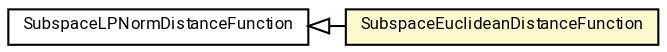 #!/usr/local/bin/dot
#
# Class diagram 
# Generated by UMLGraph version R5_7_2-60-g0e99a6 (http://www.spinellis.gr/umlgraph/)
#

digraph G {
	graph [fontnames="svg"]
	edge [fontname="Roboto",fontsize=7,labelfontname="Roboto",labelfontsize=7,color="black"];
	node [fontname="Roboto",fontcolor="black",fontsize=8,shape=plaintext,margin=0,width=0,height=0];
	nodesep=0.15;
	ranksep=0.25;
	rankdir=LR;
	// de.lmu.ifi.dbs.elki.distance.distancefunction.subspace.SubspaceLPNormDistanceFunction
	c10097849 [label=<<table title="de.lmu.ifi.dbs.elki.distance.distancefunction.subspace.SubspaceLPNormDistanceFunction" border="0" cellborder="1" cellspacing="0" cellpadding="2" href="SubspaceLPNormDistanceFunction.html" target="_parent">
		<tr><td><table border="0" cellspacing="0" cellpadding="1">
		<tr><td align="center" balign="center"> <font face="Roboto">SubspaceLPNormDistanceFunction</font> </td></tr>
		</table></td></tr>
		</table>>, URL="SubspaceLPNormDistanceFunction.html"];
	// de.lmu.ifi.dbs.elki.distance.distancefunction.subspace.SubspaceEuclideanDistanceFunction
	c10097858 [label=<<table title="de.lmu.ifi.dbs.elki.distance.distancefunction.subspace.SubspaceEuclideanDistanceFunction" border="0" cellborder="1" cellspacing="0" cellpadding="2" bgcolor="lemonChiffon" href="SubspaceEuclideanDistanceFunction.html" target="_parent">
		<tr><td><table border="0" cellspacing="0" cellpadding="1">
		<tr><td align="center" balign="center"> <font face="Roboto">SubspaceEuclideanDistanceFunction</font> </td></tr>
		</table></td></tr>
		</table>>, URL="SubspaceEuclideanDistanceFunction.html"];
	// de.lmu.ifi.dbs.elki.distance.distancefunction.subspace.SubspaceEuclideanDistanceFunction extends de.lmu.ifi.dbs.elki.distance.distancefunction.subspace.SubspaceLPNormDistanceFunction
	c10097849 -> c10097858 [arrowtail=empty,dir=back,weight=10];
}

